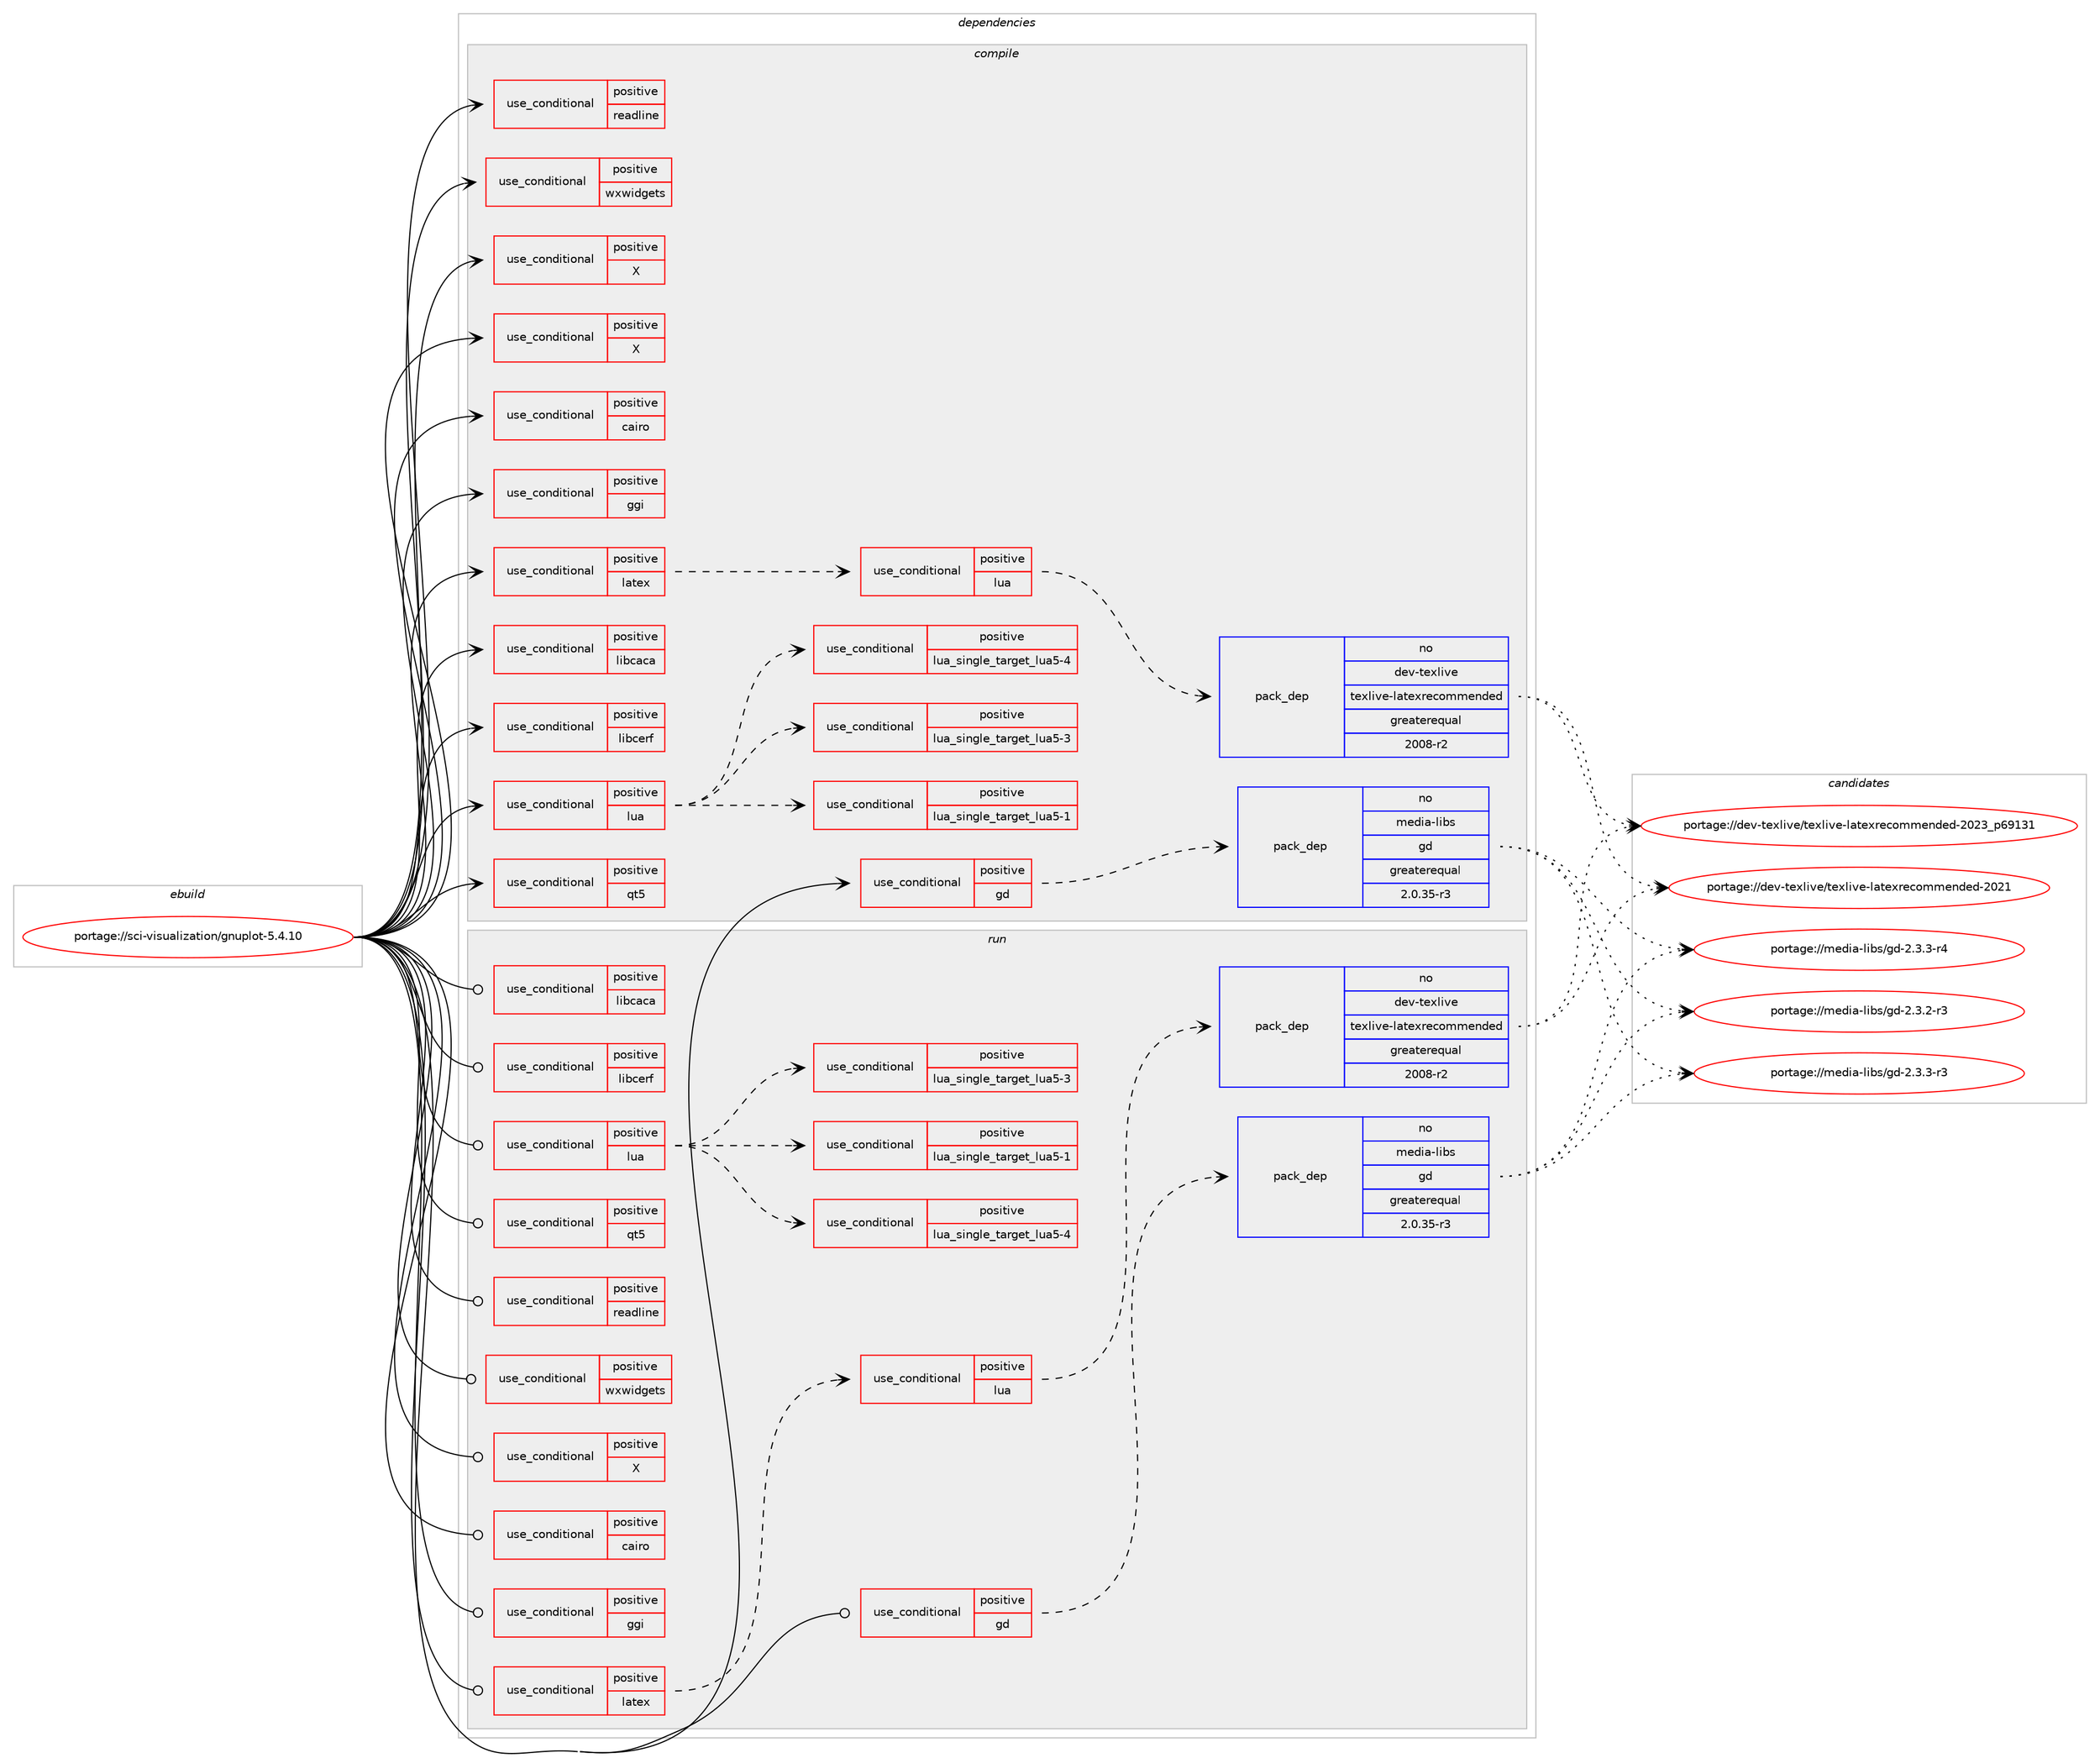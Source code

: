digraph prolog {

# *************
# Graph options
# *************

newrank=true;
concentrate=true;
compound=true;
graph [rankdir=LR,fontname=Helvetica,fontsize=10,ranksep=1.5];#, ranksep=2.5, nodesep=0.2];
edge  [arrowhead=vee];
node  [fontname=Helvetica,fontsize=10];

# **********
# The ebuild
# **********

subgraph cluster_leftcol {
color=gray;
rank=same;
label=<<i>ebuild</i>>;
id [label="portage://sci-visualization/gnuplot-5.4.10", color=red, width=4, href="../sci-visualization/gnuplot-5.4.10.svg"];
}

# ****************
# The dependencies
# ****************

subgraph cluster_midcol {
color=gray;
label=<<i>dependencies</i>>;
subgraph cluster_compile {
fillcolor="#eeeeee";
style=filled;
label=<<i>compile</i>>;
subgraph cond1983 {
dependency2771 [label=<<TABLE BORDER="0" CELLBORDER="1" CELLSPACING="0" CELLPADDING="4"><TR><TD ROWSPAN="3" CELLPADDING="10">use_conditional</TD></TR><TR><TD>positive</TD></TR><TR><TD>X</TD></TR></TABLE>>, shape=none, color=red];
# *** BEGIN UNKNOWN DEPENDENCY TYPE (TODO) ***
# dependency2771 -> package_dependency(portage://sci-visualization/gnuplot-5.4.10,install,no,x11-base,xorg-proto,none,[,,],[],[])
# *** END UNKNOWN DEPENDENCY TYPE (TODO) ***

}
id:e -> dependency2771:w [weight=20,style="solid",arrowhead="vee"];
subgraph cond1984 {
dependency2772 [label=<<TABLE BORDER="0" CELLBORDER="1" CELLSPACING="0" CELLPADDING="4"><TR><TD ROWSPAN="3" CELLPADDING="10">use_conditional</TD></TR><TR><TD>positive</TD></TR><TR><TD>X</TD></TR></TABLE>>, shape=none, color=red];
# *** BEGIN UNKNOWN DEPENDENCY TYPE (TODO) ***
# dependency2772 -> package_dependency(portage://sci-visualization/gnuplot-5.4.10,install,no,x11-libs,libX11,none,[,,],[],[])
# *** END UNKNOWN DEPENDENCY TYPE (TODO) ***

# *** BEGIN UNKNOWN DEPENDENCY TYPE (TODO) ***
# dependency2772 -> package_dependency(portage://sci-visualization/gnuplot-5.4.10,install,no,x11-libs,libXaw,none,[,,],[],[])
# *** END UNKNOWN DEPENDENCY TYPE (TODO) ***

}
id:e -> dependency2772:w [weight=20,style="solid",arrowhead="vee"];
subgraph cond1985 {
dependency2773 [label=<<TABLE BORDER="0" CELLBORDER="1" CELLSPACING="0" CELLPADDING="4"><TR><TD ROWSPAN="3" CELLPADDING="10">use_conditional</TD></TR><TR><TD>positive</TD></TR><TR><TD>cairo</TD></TR></TABLE>>, shape=none, color=red];
# *** BEGIN UNKNOWN DEPENDENCY TYPE (TODO) ***
# dependency2773 -> package_dependency(portage://sci-visualization/gnuplot-5.4.10,install,no,x11-libs,cairo,none,[,,],[],[])
# *** END UNKNOWN DEPENDENCY TYPE (TODO) ***

# *** BEGIN UNKNOWN DEPENDENCY TYPE (TODO) ***
# dependency2773 -> package_dependency(portage://sci-visualization/gnuplot-5.4.10,install,no,x11-libs,pango,none,[,,],[],[])
# *** END UNKNOWN DEPENDENCY TYPE (TODO) ***

}
id:e -> dependency2773:w [weight=20,style="solid",arrowhead="vee"];
subgraph cond1986 {
dependency2774 [label=<<TABLE BORDER="0" CELLBORDER="1" CELLSPACING="0" CELLPADDING="4"><TR><TD ROWSPAN="3" CELLPADDING="10">use_conditional</TD></TR><TR><TD>positive</TD></TR><TR><TD>gd</TD></TR></TABLE>>, shape=none, color=red];
subgraph pack745 {
dependency2775 [label=<<TABLE BORDER="0" CELLBORDER="1" CELLSPACING="0" CELLPADDING="4" WIDTH="220"><TR><TD ROWSPAN="6" CELLPADDING="30">pack_dep</TD></TR><TR><TD WIDTH="110">no</TD></TR><TR><TD>media-libs</TD></TR><TR><TD>gd</TD></TR><TR><TD>greaterequal</TD></TR><TR><TD>2.0.35-r3</TD></TR></TABLE>>, shape=none, color=blue];
}
dependency2774:e -> dependency2775:w [weight=20,style="dashed",arrowhead="vee"];
}
id:e -> dependency2774:w [weight=20,style="solid",arrowhead="vee"];
subgraph cond1987 {
dependency2776 [label=<<TABLE BORDER="0" CELLBORDER="1" CELLSPACING="0" CELLPADDING="4"><TR><TD ROWSPAN="3" CELLPADDING="10">use_conditional</TD></TR><TR><TD>positive</TD></TR><TR><TD>ggi</TD></TR></TABLE>>, shape=none, color=red];
# *** BEGIN UNKNOWN DEPENDENCY TYPE (TODO) ***
# dependency2776 -> package_dependency(portage://sci-visualization/gnuplot-5.4.10,install,no,media-libs,libggi,none,[,,],[],[])
# *** END UNKNOWN DEPENDENCY TYPE (TODO) ***

}
id:e -> dependency2776:w [weight=20,style="solid",arrowhead="vee"];
subgraph cond1988 {
dependency2777 [label=<<TABLE BORDER="0" CELLBORDER="1" CELLSPACING="0" CELLPADDING="4"><TR><TD ROWSPAN="3" CELLPADDING="10">use_conditional</TD></TR><TR><TD>positive</TD></TR><TR><TD>latex</TD></TR></TABLE>>, shape=none, color=red];
# *** BEGIN UNKNOWN DEPENDENCY TYPE (TODO) ***
# dependency2777 -> package_dependency(portage://sci-visualization/gnuplot-5.4.10,install,no,virtual,latex-base,none,[,,],[],[])
# *** END UNKNOWN DEPENDENCY TYPE (TODO) ***

subgraph cond1989 {
dependency2778 [label=<<TABLE BORDER="0" CELLBORDER="1" CELLSPACING="0" CELLPADDING="4"><TR><TD ROWSPAN="3" CELLPADDING="10">use_conditional</TD></TR><TR><TD>positive</TD></TR><TR><TD>lua</TD></TR></TABLE>>, shape=none, color=red];
# *** BEGIN UNKNOWN DEPENDENCY TYPE (TODO) ***
# dependency2778 -> package_dependency(portage://sci-visualization/gnuplot-5.4.10,install,no,dev-tex,pgf,none,[,,],[],[])
# *** END UNKNOWN DEPENDENCY TYPE (TODO) ***

subgraph pack746 {
dependency2779 [label=<<TABLE BORDER="0" CELLBORDER="1" CELLSPACING="0" CELLPADDING="4" WIDTH="220"><TR><TD ROWSPAN="6" CELLPADDING="30">pack_dep</TD></TR><TR><TD WIDTH="110">no</TD></TR><TR><TD>dev-texlive</TD></TR><TR><TD>texlive-latexrecommended</TD></TR><TR><TD>greaterequal</TD></TR><TR><TD>2008-r2</TD></TR></TABLE>>, shape=none, color=blue];
}
dependency2778:e -> dependency2779:w [weight=20,style="dashed",arrowhead="vee"];
}
dependency2777:e -> dependency2778:w [weight=20,style="dashed",arrowhead="vee"];
}
id:e -> dependency2777:w [weight=20,style="solid",arrowhead="vee"];
subgraph cond1990 {
dependency2780 [label=<<TABLE BORDER="0" CELLBORDER="1" CELLSPACING="0" CELLPADDING="4"><TR><TD ROWSPAN="3" CELLPADDING="10">use_conditional</TD></TR><TR><TD>positive</TD></TR><TR><TD>libcaca</TD></TR></TABLE>>, shape=none, color=red];
# *** BEGIN UNKNOWN DEPENDENCY TYPE (TODO) ***
# dependency2780 -> package_dependency(portage://sci-visualization/gnuplot-5.4.10,install,no,media-libs,libcaca,none,[,,],[],[])
# *** END UNKNOWN DEPENDENCY TYPE (TODO) ***

}
id:e -> dependency2780:w [weight=20,style="solid",arrowhead="vee"];
subgraph cond1991 {
dependency2781 [label=<<TABLE BORDER="0" CELLBORDER="1" CELLSPACING="0" CELLPADDING="4"><TR><TD ROWSPAN="3" CELLPADDING="10">use_conditional</TD></TR><TR><TD>positive</TD></TR><TR><TD>libcerf</TD></TR></TABLE>>, shape=none, color=red];
# *** BEGIN UNKNOWN DEPENDENCY TYPE (TODO) ***
# dependency2781 -> package_dependency(portage://sci-visualization/gnuplot-5.4.10,install,no,sci-libs,libcerf,none,[,,],[],[])
# *** END UNKNOWN DEPENDENCY TYPE (TODO) ***

}
id:e -> dependency2781:w [weight=20,style="solid",arrowhead="vee"];
subgraph cond1992 {
dependency2782 [label=<<TABLE BORDER="0" CELLBORDER="1" CELLSPACING="0" CELLPADDING="4"><TR><TD ROWSPAN="3" CELLPADDING="10">use_conditional</TD></TR><TR><TD>positive</TD></TR><TR><TD>lua</TD></TR></TABLE>>, shape=none, color=red];
subgraph cond1993 {
dependency2783 [label=<<TABLE BORDER="0" CELLBORDER="1" CELLSPACING="0" CELLPADDING="4"><TR><TD ROWSPAN="3" CELLPADDING="10">use_conditional</TD></TR><TR><TD>positive</TD></TR><TR><TD>lua_single_target_lua5-1</TD></TR></TABLE>>, shape=none, color=red];
# *** BEGIN UNKNOWN DEPENDENCY TYPE (TODO) ***
# dependency2783 -> package_dependency(portage://sci-visualization/gnuplot-5.4.10,install,no,dev-lang,lua,none,[,,],[slot(5.1)],[])
# *** END UNKNOWN DEPENDENCY TYPE (TODO) ***

}
dependency2782:e -> dependency2783:w [weight=20,style="dashed",arrowhead="vee"];
subgraph cond1994 {
dependency2784 [label=<<TABLE BORDER="0" CELLBORDER="1" CELLSPACING="0" CELLPADDING="4"><TR><TD ROWSPAN="3" CELLPADDING="10">use_conditional</TD></TR><TR><TD>positive</TD></TR><TR><TD>lua_single_target_lua5-3</TD></TR></TABLE>>, shape=none, color=red];
# *** BEGIN UNKNOWN DEPENDENCY TYPE (TODO) ***
# dependency2784 -> package_dependency(portage://sci-visualization/gnuplot-5.4.10,install,no,dev-lang,lua,none,[,,],[slot(5.3)],[])
# *** END UNKNOWN DEPENDENCY TYPE (TODO) ***

}
dependency2782:e -> dependency2784:w [weight=20,style="dashed",arrowhead="vee"];
subgraph cond1995 {
dependency2785 [label=<<TABLE BORDER="0" CELLBORDER="1" CELLSPACING="0" CELLPADDING="4"><TR><TD ROWSPAN="3" CELLPADDING="10">use_conditional</TD></TR><TR><TD>positive</TD></TR><TR><TD>lua_single_target_lua5-4</TD></TR></TABLE>>, shape=none, color=red];
# *** BEGIN UNKNOWN DEPENDENCY TYPE (TODO) ***
# dependency2785 -> package_dependency(portage://sci-visualization/gnuplot-5.4.10,install,no,dev-lang,lua,none,[,,],[slot(5.4)],[])
# *** END UNKNOWN DEPENDENCY TYPE (TODO) ***

}
dependency2782:e -> dependency2785:w [weight=20,style="dashed",arrowhead="vee"];
}
id:e -> dependency2782:w [weight=20,style="solid",arrowhead="vee"];
subgraph cond1996 {
dependency2786 [label=<<TABLE BORDER="0" CELLBORDER="1" CELLSPACING="0" CELLPADDING="4"><TR><TD ROWSPAN="3" CELLPADDING="10">use_conditional</TD></TR><TR><TD>positive</TD></TR><TR><TD>qt5</TD></TR></TABLE>>, shape=none, color=red];
# *** BEGIN UNKNOWN DEPENDENCY TYPE (TODO) ***
# dependency2786 -> package_dependency(portage://sci-visualization/gnuplot-5.4.10,install,no,dev-qt,qtcore,none,[,,],[slot(5),equal],[])
# *** END UNKNOWN DEPENDENCY TYPE (TODO) ***

# *** BEGIN UNKNOWN DEPENDENCY TYPE (TODO) ***
# dependency2786 -> package_dependency(portage://sci-visualization/gnuplot-5.4.10,install,no,dev-qt,qtgui,none,[,,],[slot(5),equal],[])
# *** END UNKNOWN DEPENDENCY TYPE (TODO) ***

# *** BEGIN UNKNOWN DEPENDENCY TYPE (TODO) ***
# dependency2786 -> package_dependency(portage://sci-visualization/gnuplot-5.4.10,install,no,dev-qt,qtnetwork,none,[,,],[slot(5),equal],[])
# *** END UNKNOWN DEPENDENCY TYPE (TODO) ***

# *** BEGIN UNKNOWN DEPENDENCY TYPE (TODO) ***
# dependency2786 -> package_dependency(portage://sci-visualization/gnuplot-5.4.10,install,no,dev-qt,qtprintsupport,none,[,,],[slot(5),equal],[])
# *** END UNKNOWN DEPENDENCY TYPE (TODO) ***

# *** BEGIN UNKNOWN DEPENDENCY TYPE (TODO) ***
# dependency2786 -> package_dependency(portage://sci-visualization/gnuplot-5.4.10,install,no,dev-qt,qtsvg,none,[,,],[slot(5),equal],[])
# *** END UNKNOWN DEPENDENCY TYPE (TODO) ***

# *** BEGIN UNKNOWN DEPENDENCY TYPE (TODO) ***
# dependency2786 -> package_dependency(portage://sci-visualization/gnuplot-5.4.10,install,no,dev-qt,qtwidgets,none,[,,],[slot(5),equal],[])
# *** END UNKNOWN DEPENDENCY TYPE (TODO) ***

}
id:e -> dependency2786:w [weight=20,style="solid",arrowhead="vee"];
subgraph cond1997 {
dependency2787 [label=<<TABLE BORDER="0" CELLBORDER="1" CELLSPACING="0" CELLPADDING="4"><TR><TD ROWSPAN="3" CELLPADDING="10">use_conditional</TD></TR><TR><TD>positive</TD></TR><TR><TD>readline</TD></TR></TABLE>>, shape=none, color=red];
# *** BEGIN UNKNOWN DEPENDENCY TYPE (TODO) ***
# dependency2787 -> package_dependency(portage://sci-visualization/gnuplot-5.4.10,install,no,sys-libs,readline,none,[,,],[slot(0),equal],[])
# *** END UNKNOWN DEPENDENCY TYPE (TODO) ***

}
id:e -> dependency2787:w [weight=20,style="solid",arrowhead="vee"];
subgraph cond1998 {
dependency2788 [label=<<TABLE BORDER="0" CELLBORDER="1" CELLSPACING="0" CELLPADDING="4"><TR><TD ROWSPAN="3" CELLPADDING="10">use_conditional</TD></TR><TR><TD>positive</TD></TR><TR><TD>wxwidgets</TD></TR></TABLE>>, shape=none, color=red];
# *** BEGIN UNKNOWN DEPENDENCY TYPE (TODO) ***
# dependency2788 -> package_dependency(portage://sci-visualization/gnuplot-5.4.10,install,no,x11-libs,wxGTK,none,[,,],[slot(3.2-gtk3)],[use(enable(X),none)])
# *** END UNKNOWN DEPENDENCY TYPE (TODO) ***

# *** BEGIN UNKNOWN DEPENDENCY TYPE (TODO) ***
# dependency2788 -> package_dependency(portage://sci-visualization/gnuplot-5.4.10,install,no,x11-libs,cairo,none,[,,],[],[])
# *** END UNKNOWN DEPENDENCY TYPE (TODO) ***

# *** BEGIN UNKNOWN DEPENDENCY TYPE (TODO) ***
# dependency2788 -> package_dependency(portage://sci-visualization/gnuplot-5.4.10,install,no,x11-libs,pango,none,[,,],[],[])
# *** END UNKNOWN DEPENDENCY TYPE (TODO) ***

# *** BEGIN UNKNOWN DEPENDENCY TYPE (TODO) ***
# dependency2788 -> package_dependency(portage://sci-visualization/gnuplot-5.4.10,install,no,x11-libs,gtk+,none,[,,],[slot(3)],[])
# *** END UNKNOWN DEPENDENCY TYPE (TODO) ***

}
id:e -> dependency2788:w [weight=20,style="solid",arrowhead="vee"];
}
subgraph cluster_compileandrun {
fillcolor="#eeeeee";
style=filled;
label=<<i>compile and run</i>>;
}
subgraph cluster_run {
fillcolor="#eeeeee";
style=filled;
label=<<i>run</i>>;
subgraph cond1999 {
dependency2789 [label=<<TABLE BORDER="0" CELLBORDER="1" CELLSPACING="0" CELLPADDING="4"><TR><TD ROWSPAN="3" CELLPADDING="10">use_conditional</TD></TR><TR><TD>positive</TD></TR><TR><TD>X</TD></TR></TABLE>>, shape=none, color=red];
# *** BEGIN UNKNOWN DEPENDENCY TYPE (TODO) ***
# dependency2789 -> package_dependency(portage://sci-visualization/gnuplot-5.4.10,run,no,x11-libs,libX11,none,[,,],[],[])
# *** END UNKNOWN DEPENDENCY TYPE (TODO) ***

# *** BEGIN UNKNOWN DEPENDENCY TYPE (TODO) ***
# dependency2789 -> package_dependency(portage://sci-visualization/gnuplot-5.4.10,run,no,x11-libs,libXaw,none,[,,],[],[])
# *** END UNKNOWN DEPENDENCY TYPE (TODO) ***

}
id:e -> dependency2789:w [weight=20,style="solid",arrowhead="odot"];
subgraph cond2000 {
dependency2790 [label=<<TABLE BORDER="0" CELLBORDER="1" CELLSPACING="0" CELLPADDING="4"><TR><TD ROWSPAN="3" CELLPADDING="10">use_conditional</TD></TR><TR><TD>positive</TD></TR><TR><TD>cairo</TD></TR></TABLE>>, shape=none, color=red];
# *** BEGIN UNKNOWN DEPENDENCY TYPE (TODO) ***
# dependency2790 -> package_dependency(portage://sci-visualization/gnuplot-5.4.10,run,no,x11-libs,cairo,none,[,,],[],[])
# *** END UNKNOWN DEPENDENCY TYPE (TODO) ***

# *** BEGIN UNKNOWN DEPENDENCY TYPE (TODO) ***
# dependency2790 -> package_dependency(portage://sci-visualization/gnuplot-5.4.10,run,no,x11-libs,pango,none,[,,],[],[])
# *** END UNKNOWN DEPENDENCY TYPE (TODO) ***

}
id:e -> dependency2790:w [weight=20,style="solid",arrowhead="odot"];
subgraph cond2001 {
dependency2791 [label=<<TABLE BORDER="0" CELLBORDER="1" CELLSPACING="0" CELLPADDING="4"><TR><TD ROWSPAN="3" CELLPADDING="10">use_conditional</TD></TR><TR><TD>positive</TD></TR><TR><TD>gd</TD></TR></TABLE>>, shape=none, color=red];
subgraph pack747 {
dependency2792 [label=<<TABLE BORDER="0" CELLBORDER="1" CELLSPACING="0" CELLPADDING="4" WIDTH="220"><TR><TD ROWSPAN="6" CELLPADDING="30">pack_dep</TD></TR><TR><TD WIDTH="110">no</TD></TR><TR><TD>media-libs</TD></TR><TR><TD>gd</TD></TR><TR><TD>greaterequal</TD></TR><TR><TD>2.0.35-r3</TD></TR></TABLE>>, shape=none, color=blue];
}
dependency2791:e -> dependency2792:w [weight=20,style="dashed",arrowhead="vee"];
}
id:e -> dependency2791:w [weight=20,style="solid",arrowhead="odot"];
subgraph cond2002 {
dependency2793 [label=<<TABLE BORDER="0" CELLBORDER="1" CELLSPACING="0" CELLPADDING="4"><TR><TD ROWSPAN="3" CELLPADDING="10">use_conditional</TD></TR><TR><TD>positive</TD></TR><TR><TD>ggi</TD></TR></TABLE>>, shape=none, color=red];
# *** BEGIN UNKNOWN DEPENDENCY TYPE (TODO) ***
# dependency2793 -> package_dependency(portage://sci-visualization/gnuplot-5.4.10,run,no,media-libs,libggi,none,[,,],[],[])
# *** END UNKNOWN DEPENDENCY TYPE (TODO) ***

}
id:e -> dependency2793:w [weight=20,style="solid",arrowhead="odot"];
subgraph cond2003 {
dependency2794 [label=<<TABLE BORDER="0" CELLBORDER="1" CELLSPACING="0" CELLPADDING="4"><TR><TD ROWSPAN="3" CELLPADDING="10">use_conditional</TD></TR><TR><TD>positive</TD></TR><TR><TD>latex</TD></TR></TABLE>>, shape=none, color=red];
# *** BEGIN UNKNOWN DEPENDENCY TYPE (TODO) ***
# dependency2794 -> package_dependency(portage://sci-visualization/gnuplot-5.4.10,run,no,virtual,latex-base,none,[,,],[],[])
# *** END UNKNOWN DEPENDENCY TYPE (TODO) ***

subgraph cond2004 {
dependency2795 [label=<<TABLE BORDER="0" CELLBORDER="1" CELLSPACING="0" CELLPADDING="4"><TR><TD ROWSPAN="3" CELLPADDING="10">use_conditional</TD></TR><TR><TD>positive</TD></TR><TR><TD>lua</TD></TR></TABLE>>, shape=none, color=red];
# *** BEGIN UNKNOWN DEPENDENCY TYPE (TODO) ***
# dependency2795 -> package_dependency(portage://sci-visualization/gnuplot-5.4.10,run,no,dev-tex,pgf,none,[,,],[],[])
# *** END UNKNOWN DEPENDENCY TYPE (TODO) ***

subgraph pack748 {
dependency2796 [label=<<TABLE BORDER="0" CELLBORDER="1" CELLSPACING="0" CELLPADDING="4" WIDTH="220"><TR><TD ROWSPAN="6" CELLPADDING="30">pack_dep</TD></TR><TR><TD WIDTH="110">no</TD></TR><TR><TD>dev-texlive</TD></TR><TR><TD>texlive-latexrecommended</TD></TR><TR><TD>greaterequal</TD></TR><TR><TD>2008-r2</TD></TR></TABLE>>, shape=none, color=blue];
}
dependency2795:e -> dependency2796:w [weight=20,style="dashed",arrowhead="vee"];
}
dependency2794:e -> dependency2795:w [weight=20,style="dashed",arrowhead="vee"];
}
id:e -> dependency2794:w [weight=20,style="solid",arrowhead="odot"];
subgraph cond2005 {
dependency2797 [label=<<TABLE BORDER="0" CELLBORDER="1" CELLSPACING="0" CELLPADDING="4"><TR><TD ROWSPAN="3" CELLPADDING="10">use_conditional</TD></TR><TR><TD>positive</TD></TR><TR><TD>libcaca</TD></TR></TABLE>>, shape=none, color=red];
# *** BEGIN UNKNOWN DEPENDENCY TYPE (TODO) ***
# dependency2797 -> package_dependency(portage://sci-visualization/gnuplot-5.4.10,run,no,media-libs,libcaca,none,[,,],[],[])
# *** END UNKNOWN DEPENDENCY TYPE (TODO) ***

}
id:e -> dependency2797:w [weight=20,style="solid",arrowhead="odot"];
subgraph cond2006 {
dependency2798 [label=<<TABLE BORDER="0" CELLBORDER="1" CELLSPACING="0" CELLPADDING="4"><TR><TD ROWSPAN="3" CELLPADDING="10">use_conditional</TD></TR><TR><TD>positive</TD></TR><TR><TD>libcerf</TD></TR></TABLE>>, shape=none, color=red];
# *** BEGIN UNKNOWN DEPENDENCY TYPE (TODO) ***
# dependency2798 -> package_dependency(portage://sci-visualization/gnuplot-5.4.10,run,no,sci-libs,libcerf,none,[,,],[],[])
# *** END UNKNOWN DEPENDENCY TYPE (TODO) ***

}
id:e -> dependency2798:w [weight=20,style="solid",arrowhead="odot"];
subgraph cond2007 {
dependency2799 [label=<<TABLE BORDER="0" CELLBORDER="1" CELLSPACING="0" CELLPADDING="4"><TR><TD ROWSPAN="3" CELLPADDING="10">use_conditional</TD></TR><TR><TD>positive</TD></TR><TR><TD>lua</TD></TR></TABLE>>, shape=none, color=red];
subgraph cond2008 {
dependency2800 [label=<<TABLE BORDER="0" CELLBORDER="1" CELLSPACING="0" CELLPADDING="4"><TR><TD ROWSPAN="3" CELLPADDING="10">use_conditional</TD></TR><TR><TD>positive</TD></TR><TR><TD>lua_single_target_lua5-1</TD></TR></TABLE>>, shape=none, color=red];
# *** BEGIN UNKNOWN DEPENDENCY TYPE (TODO) ***
# dependency2800 -> package_dependency(portage://sci-visualization/gnuplot-5.4.10,run,no,dev-lang,lua,none,[,,],[slot(5.1)],[])
# *** END UNKNOWN DEPENDENCY TYPE (TODO) ***

}
dependency2799:e -> dependency2800:w [weight=20,style="dashed",arrowhead="vee"];
subgraph cond2009 {
dependency2801 [label=<<TABLE BORDER="0" CELLBORDER="1" CELLSPACING="0" CELLPADDING="4"><TR><TD ROWSPAN="3" CELLPADDING="10">use_conditional</TD></TR><TR><TD>positive</TD></TR><TR><TD>lua_single_target_lua5-3</TD></TR></TABLE>>, shape=none, color=red];
# *** BEGIN UNKNOWN DEPENDENCY TYPE (TODO) ***
# dependency2801 -> package_dependency(portage://sci-visualization/gnuplot-5.4.10,run,no,dev-lang,lua,none,[,,],[slot(5.3)],[])
# *** END UNKNOWN DEPENDENCY TYPE (TODO) ***

}
dependency2799:e -> dependency2801:w [weight=20,style="dashed",arrowhead="vee"];
subgraph cond2010 {
dependency2802 [label=<<TABLE BORDER="0" CELLBORDER="1" CELLSPACING="0" CELLPADDING="4"><TR><TD ROWSPAN="3" CELLPADDING="10">use_conditional</TD></TR><TR><TD>positive</TD></TR><TR><TD>lua_single_target_lua5-4</TD></TR></TABLE>>, shape=none, color=red];
# *** BEGIN UNKNOWN DEPENDENCY TYPE (TODO) ***
# dependency2802 -> package_dependency(portage://sci-visualization/gnuplot-5.4.10,run,no,dev-lang,lua,none,[,,],[slot(5.4)],[])
# *** END UNKNOWN DEPENDENCY TYPE (TODO) ***

}
dependency2799:e -> dependency2802:w [weight=20,style="dashed",arrowhead="vee"];
}
id:e -> dependency2799:w [weight=20,style="solid",arrowhead="odot"];
subgraph cond2011 {
dependency2803 [label=<<TABLE BORDER="0" CELLBORDER="1" CELLSPACING="0" CELLPADDING="4"><TR><TD ROWSPAN="3" CELLPADDING="10">use_conditional</TD></TR><TR><TD>positive</TD></TR><TR><TD>qt5</TD></TR></TABLE>>, shape=none, color=red];
# *** BEGIN UNKNOWN DEPENDENCY TYPE (TODO) ***
# dependency2803 -> package_dependency(portage://sci-visualization/gnuplot-5.4.10,run,no,dev-qt,qtcore,none,[,,],[slot(5),equal],[])
# *** END UNKNOWN DEPENDENCY TYPE (TODO) ***

# *** BEGIN UNKNOWN DEPENDENCY TYPE (TODO) ***
# dependency2803 -> package_dependency(portage://sci-visualization/gnuplot-5.4.10,run,no,dev-qt,qtgui,none,[,,],[slot(5),equal],[])
# *** END UNKNOWN DEPENDENCY TYPE (TODO) ***

# *** BEGIN UNKNOWN DEPENDENCY TYPE (TODO) ***
# dependency2803 -> package_dependency(portage://sci-visualization/gnuplot-5.4.10,run,no,dev-qt,qtnetwork,none,[,,],[slot(5),equal],[])
# *** END UNKNOWN DEPENDENCY TYPE (TODO) ***

# *** BEGIN UNKNOWN DEPENDENCY TYPE (TODO) ***
# dependency2803 -> package_dependency(portage://sci-visualization/gnuplot-5.4.10,run,no,dev-qt,qtprintsupport,none,[,,],[slot(5),equal],[])
# *** END UNKNOWN DEPENDENCY TYPE (TODO) ***

# *** BEGIN UNKNOWN DEPENDENCY TYPE (TODO) ***
# dependency2803 -> package_dependency(portage://sci-visualization/gnuplot-5.4.10,run,no,dev-qt,qtsvg,none,[,,],[slot(5),equal],[])
# *** END UNKNOWN DEPENDENCY TYPE (TODO) ***

# *** BEGIN UNKNOWN DEPENDENCY TYPE (TODO) ***
# dependency2803 -> package_dependency(portage://sci-visualization/gnuplot-5.4.10,run,no,dev-qt,qtwidgets,none,[,,],[slot(5),equal],[])
# *** END UNKNOWN DEPENDENCY TYPE (TODO) ***

}
id:e -> dependency2803:w [weight=20,style="solid",arrowhead="odot"];
subgraph cond2012 {
dependency2804 [label=<<TABLE BORDER="0" CELLBORDER="1" CELLSPACING="0" CELLPADDING="4"><TR><TD ROWSPAN="3" CELLPADDING="10">use_conditional</TD></TR><TR><TD>positive</TD></TR><TR><TD>readline</TD></TR></TABLE>>, shape=none, color=red];
# *** BEGIN UNKNOWN DEPENDENCY TYPE (TODO) ***
# dependency2804 -> package_dependency(portage://sci-visualization/gnuplot-5.4.10,run,no,sys-libs,readline,none,[,,],[slot(0),equal],[])
# *** END UNKNOWN DEPENDENCY TYPE (TODO) ***

}
id:e -> dependency2804:w [weight=20,style="solid",arrowhead="odot"];
subgraph cond2013 {
dependency2805 [label=<<TABLE BORDER="0" CELLBORDER="1" CELLSPACING="0" CELLPADDING="4"><TR><TD ROWSPAN="3" CELLPADDING="10">use_conditional</TD></TR><TR><TD>positive</TD></TR><TR><TD>wxwidgets</TD></TR></TABLE>>, shape=none, color=red];
# *** BEGIN UNKNOWN DEPENDENCY TYPE (TODO) ***
# dependency2805 -> package_dependency(portage://sci-visualization/gnuplot-5.4.10,run,no,x11-libs,wxGTK,none,[,,],[slot(3.2-gtk3)],[use(enable(X),none)])
# *** END UNKNOWN DEPENDENCY TYPE (TODO) ***

# *** BEGIN UNKNOWN DEPENDENCY TYPE (TODO) ***
# dependency2805 -> package_dependency(portage://sci-visualization/gnuplot-5.4.10,run,no,x11-libs,cairo,none,[,,],[],[])
# *** END UNKNOWN DEPENDENCY TYPE (TODO) ***

# *** BEGIN UNKNOWN DEPENDENCY TYPE (TODO) ***
# dependency2805 -> package_dependency(portage://sci-visualization/gnuplot-5.4.10,run,no,x11-libs,pango,none,[,,],[],[])
# *** END UNKNOWN DEPENDENCY TYPE (TODO) ***

# *** BEGIN UNKNOWN DEPENDENCY TYPE (TODO) ***
# dependency2805 -> package_dependency(portage://sci-visualization/gnuplot-5.4.10,run,no,x11-libs,gtk+,none,[,,],[slot(3)],[])
# *** END UNKNOWN DEPENDENCY TYPE (TODO) ***

}
id:e -> dependency2805:w [weight=20,style="solid",arrowhead="odot"];
}
}

# **************
# The candidates
# **************

subgraph cluster_choices {
rank=same;
color=gray;
label=<<i>candidates</i>>;

subgraph choice745 {
color=black;
nodesep=1;
choice109101100105974510810598115471031004550465146504511451 [label="portage://media-libs/gd-2.3.2-r3", color=red, width=4,href="../media-libs/gd-2.3.2-r3.svg"];
choice109101100105974510810598115471031004550465146514511451 [label="portage://media-libs/gd-2.3.3-r3", color=red, width=4,href="../media-libs/gd-2.3.3-r3.svg"];
choice109101100105974510810598115471031004550465146514511452 [label="portage://media-libs/gd-2.3.3-r4", color=red, width=4,href="../media-libs/gd-2.3.3-r4.svg"];
dependency2775:e -> choice109101100105974510810598115471031004550465146504511451:w [style=dotted,weight="100"];
dependency2775:e -> choice109101100105974510810598115471031004550465146514511451:w [style=dotted,weight="100"];
dependency2775:e -> choice109101100105974510810598115471031004550465146514511452:w [style=dotted,weight="100"];
}
subgraph choice746 {
color=black;
nodesep=1;
choice10010111845116101120108105118101471161011201081051181014510897116101120114101991111091091011101001011004550485049 [label="portage://dev-texlive/texlive-latexrecommended-2021", color=red, width=4,href="../dev-texlive/texlive-latexrecommended-2021.svg"];
choice10010111845116101120108105118101471161011201081051181014510897116101120114101991111091091011101001011004550485051951125457495149 [label="portage://dev-texlive/texlive-latexrecommended-2023_p69131", color=red, width=4,href="../dev-texlive/texlive-latexrecommended-2023_p69131.svg"];
dependency2779:e -> choice10010111845116101120108105118101471161011201081051181014510897116101120114101991111091091011101001011004550485049:w [style=dotted,weight="100"];
dependency2779:e -> choice10010111845116101120108105118101471161011201081051181014510897116101120114101991111091091011101001011004550485051951125457495149:w [style=dotted,weight="100"];
}
subgraph choice747 {
color=black;
nodesep=1;
choice109101100105974510810598115471031004550465146504511451 [label="portage://media-libs/gd-2.3.2-r3", color=red, width=4,href="../media-libs/gd-2.3.2-r3.svg"];
choice109101100105974510810598115471031004550465146514511451 [label="portage://media-libs/gd-2.3.3-r3", color=red, width=4,href="../media-libs/gd-2.3.3-r3.svg"];
choice109101100105974510810598115471031004550465146514511452 [label="portage://media-libs/gd-2.3.3-r4", color=red, width=4,href="../media-libs/gd-2.3.3-r4.svg"];
dependency2792:e -> choice109101100105974510810598115471031004550465146504511451:w [style=dotted,weight="100"];
dependency2792:e -> choice109101100105974510810598115471031004550465146514511451:w [style=dotted,weight="100"];
dependency2792:e -> choice109101100105974510810598115471031004550465146514511452:w [style=dotted,weight="100"];
}
subgraph choice748 {
color=black;
nodesep=1;
choice10010111845116101120108105118101471161011201081051181014510897116101120114101991111091091011101001011004550485049 [label="portage://dev-texlive/texlive-latexrecommended-2021", color=red, width=4,href="../dev-texlive/texlive-latexrecommended-2021.svg"];
choice10010111845116101120108105118101471161011201081051181014510897116101120114101991111091091011101001011004550485051951125457495149 [label="portage://dev-texlive/texlive-latexrecommended-2023_p69131", color=red, width=4,href="../dev-texlive/texlive-latexrecommended-2023_p69131.svg"];
dependency2796:e -> choice10010111845116101120108105118101471161011201081051181014510897116101120114101991111091091011101001011004550485049:w [style=dotted,weight="100"];
dependency2796:e -> choice10010111845116101120108105118101471161011201081051181014510897116101120114101991111091091011101001011004550485051951125457495149:w [style=dotted,weight="100"];
}
}

}
